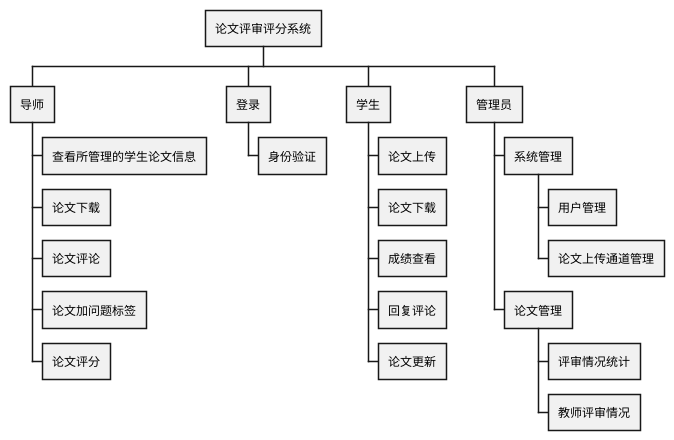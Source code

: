 @startwbs
+ 论文评审评分系统
++ 登录
+++ 身份验证
++ 学生
+++ 论文上传
+++ 论文下载
+++ 成绩查看
+++ 回复评论
+++ 论文更新
+- 导师
+++ 查看所管理的学生论文信息
+++ 论文下载
+++ 论文评论
+++ 论文加问题标签
+++ 论文评分
++ 管理员
+++ 系统管理
++++ 用户管理
++++ 论文上传通道管理
+++ 论文管理
++++ 评审情况统计
++++ 教师评审情况
@endwbs
